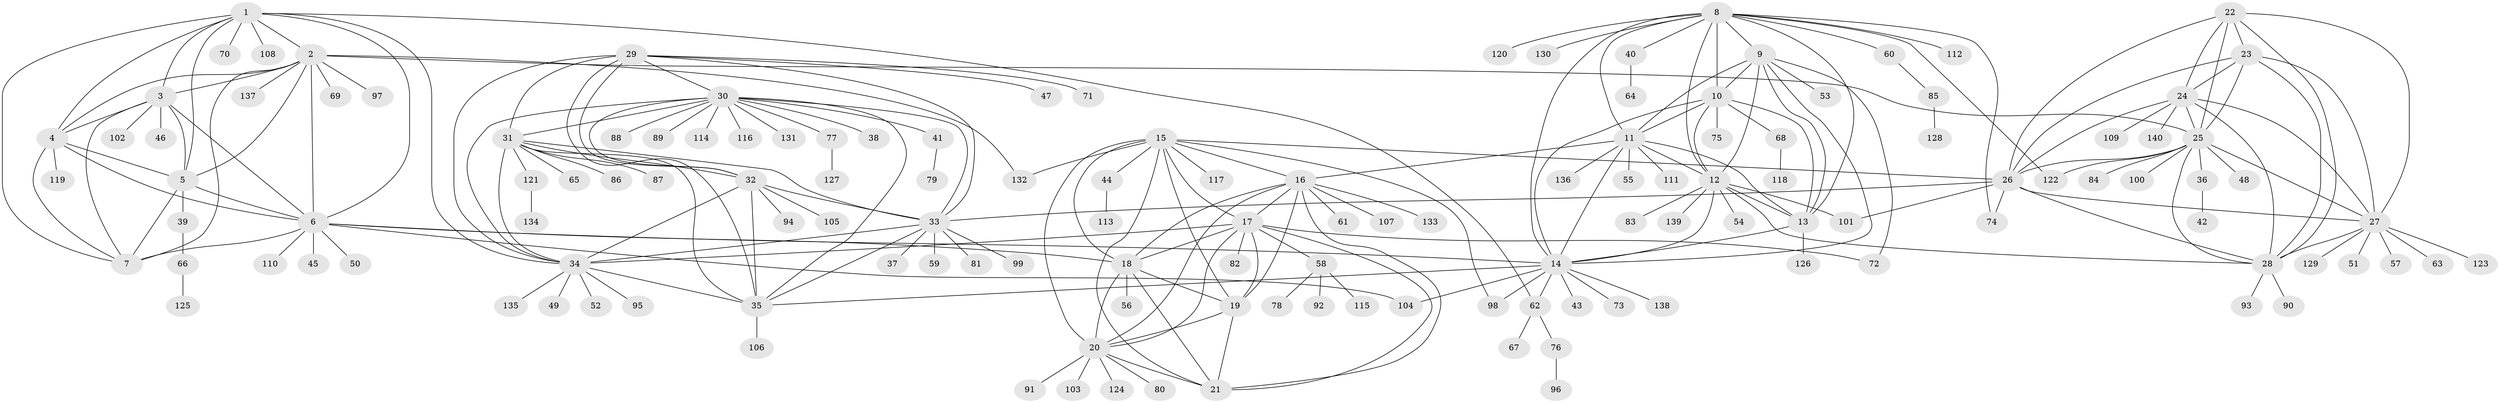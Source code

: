 // coarse degree distribution, {7: 0.037037037037037035, 10: 0.018518518518518517, 5: 0.027777777777777776, 14: 0.009259259259259259, 11: 0.009259259259259259, 9: 0.046296296296296294, 8: 0.046296296296296294, 6: 0.027777777777777776, 13: 0.009259259259259259, 18: 0.009259259259259259, 2: 0.08333333333333333, 1: 0.6574074074074074, 3: 0.009259259259259259, 4: 0.009259259259259259}
// Generated by graph-tools (version 1.1) at 2025/24/03/03/25 07:24:16]
// undirected, 140 vertices, 228 edges
graph export_dot {
graph [start="1"]
  node [color=gray90,style=filled];
  1;
  2;
  3;
  4;
  5;
  6;
  7;
  8;
  9;
  10;
  11;
  12;
  13;
  14;
  15;
  16;
  17;
  18;
  19;
  20;
  21;
  22;
  23;
  24;
  25;
  26;
  27;
  28;
  29;
  30;
  31;
  32;
  33;
  34;
  35;
  36;
  37;
  38;
  39;
  40;
  41;
  42;
  43;
  44;
  45;
  46;
  47;
  48;
  49;
  50;
  51;
  52;
  53;
  54;
  55;
  56;
  57;
  58;
  59;
  60;
  61;
  62;
  63;
  64;
  65;
  66;
  67;
  68;
  69;
  70;
  71;
  72;
  73;
  74;
  75;
  76;
  77;
  78;
  79;
  80;
  81;
  82;
  83;
  84;
  85;
  86;
  87;
  88;
  89;
  90;
  91;
  92;
  93;
  94;
  95;
  96;
  97;
  98;
  99;
  100;
  101;
  102;
  103;
  104;
  105;
  106;
  107;
  108;
  109;
  110;
  111;
  112;
  113;
  114;
  115;
  116;
  117;
  118;
  119;
  120;
  121;
  122;
  123;
  124;
  125;
  126;
  127;
  128;
  129;
  130;
  131;
  132;
  133;
  134;
  135;
  136;
  137;
  138;
  139;
  140;
  1 -- 2;
  1 -- 3;
  1 -- 4;
  1 -- 5;
  1 -- 6;
  1 -- 7;
  1 -- 34;
  1 -- 62;
  1 -- 70;
  1 -- 108;
  2 -- 3;
  2 -- 4;
  2 -- 5;
  2 -- 6;
  2 -- 7;
  2 -- 25;
  2 -- 69;
  2 -- 97;
  2 -- 132;
  2 -- 137;
  3 -- 4;
  3 -- 5;
  3 -- 6;
  3 -- 7;
  3 -- 46;
  3 -- 102;
  4 -- 5;
  4 -- 6;
  4 -- 7;
  4 -- 119;
  5 -- 6;
  5 -- 7;
  5 -- 39;
  6 -- 7;
  6 -- 14;
  6 -- 18;
  6 -- 45;
  6 -- 50;
  6 -- 104;
  6 -- 110;
  8 -- 9;
  8 -- 10;
  8 -- 11;
  8 -- 12;
  8 -- 13;
  8 -- 14;
  8 -- 40;
  8 -- 60;
  8 -- 74;
  8 -- 112;
  8 -- 120;
  8 -- 122;
  8 -- 130;
  9 -- 10;
  9 -- 11;
  9 -- 12;
  9 -- 13;
  9 -- 14;
  9 -- 53;
  9 -- 72;
  10 -- 11;
  10 -- 12;
  10 -- 13;
  10 -- 14;
  10 -- 68;
  10 -- 75;
  11 -- 12;
  11 -- 13;
  11 -- 14;
  11 -- 16;
  11 -- 55;
  11 -- 111;
  11 -- 136;
  12 -- 13;
  12 -- 14;
  12 -- 28;
  12 -- 54;
  12 -- 83;
  12 -- 101;
  12 -- 139;
  13 -- 14;
  13 -- 126;
  14 -- 35;
  14 -- 43;
  14 -- 62;
  14 -- 73;
  14 -- 98;
  14 -- 104;
  14 -- 138;
  15 -- 16;
  15 -- 17;
  15 -- 18;
  15 -- 19;
  15 -- 20;
  15 -- 21;
  15 -- 26;
  15 -- 44;
  15 -- 98;
  15 -- 117;
  15 -- 132;
  16 -- 17;
  16 -- 18;
  16 -- 19;
  16 -- 20;
  16 -- 21;
  16 -- 61;
  16 -- 107;
  16 -- 133;
  17 -- 18;
  17 -- 19;
  17 -- 20;
  17 -- 21;
  17 -- 34;
  17 -- 58;
  17 -- 72;
  17 -- 82;
  18 -- 19;
  18 -- 20;
  18 -- 21;
  18 -- 56;
  19 -- 20;
  19 -- 21;
  20 -- 21;
  20 -- 80;
  20 -- 91;
  20 -- 103;
  20 -- 124;
  22 -- 23;
  22 -- 24;
  22 -- 25;
  22 -- 26;
  22 -- 27;
  22 -- 28;
  23 -- 24;
  23 -- 25;
  23 -- 26;
  23 -- 27;
  23 -- 28;
  24 -- 25;
  24 -- 26;
  24 -- 27;
  24 -- 28;
  24 -- 109;
  24 -- 140;
  25 -- 26;
  25 -- 27;
  25 -- 28;
  25 -- 36;
  25 -- 48;
  25 -- 84;
  25 -- 100;
  25 -- 122;
  26 -- 27;
  26 -- 28;
  26 -- 33;
  26 -- 74;
  26 -- 101;
  27 -- 28;
  27 -- 51;
  27 -- 57;
  27 -- 63;
  27 -- 123;
  27 -- 129;
  28 -- 90;
  28 -- 93;
  29 -- 30;
  29 -- 31;
  29 -- 32;
  29 -- 33;
  29 -- 34;
  29 -- 35;
  29 -- 47;
  29 -- 71;
  30 -- 31;
  30 -- 32;
  30 -- 33;
  30 -- 34;
  30 -- 35;
  30 -- 38;
  30 -- 41;
  30 -- 77;
  30 -- 88;
  30 -- 89;
  30 -- 114;
  30 -- 116;
  30 -- 131;
  31 -- 32;
  31 -- 33;
  31 -- 34;
  31 -- 35;
  31 -- 65;
  31 -- 86;
  31 -- 87;
  31 -- 121;
  32 -- 33;
  32 -- 34;
  32 -- 35;
  32 -- 94;
  32 -- 105;
  33 -- 34;
  33 -- 35;
  33 -- 37;
  33 -- 59;
  33 -- 81;
  33 -- 99;
  34 -- 35;
  34 -- 49;
  34 -- 52;
  34 -- 95;
  34 -- 135;
  35 -- 106;
  36 -- 42;
  39 -- 66;
  40 -- 64;
  41 -- 79;
  44 -- 113;
  58 -- 78;
  58 -- 92;
  58 -- 115;
  60 -- 85;
  62 -- 67;
  62 -- 76;
  66 -- 125;
  68 -- 118;
  76 -- 96;
  77 -- 127;
  85 -- 128;
  121 -- 134;
}
